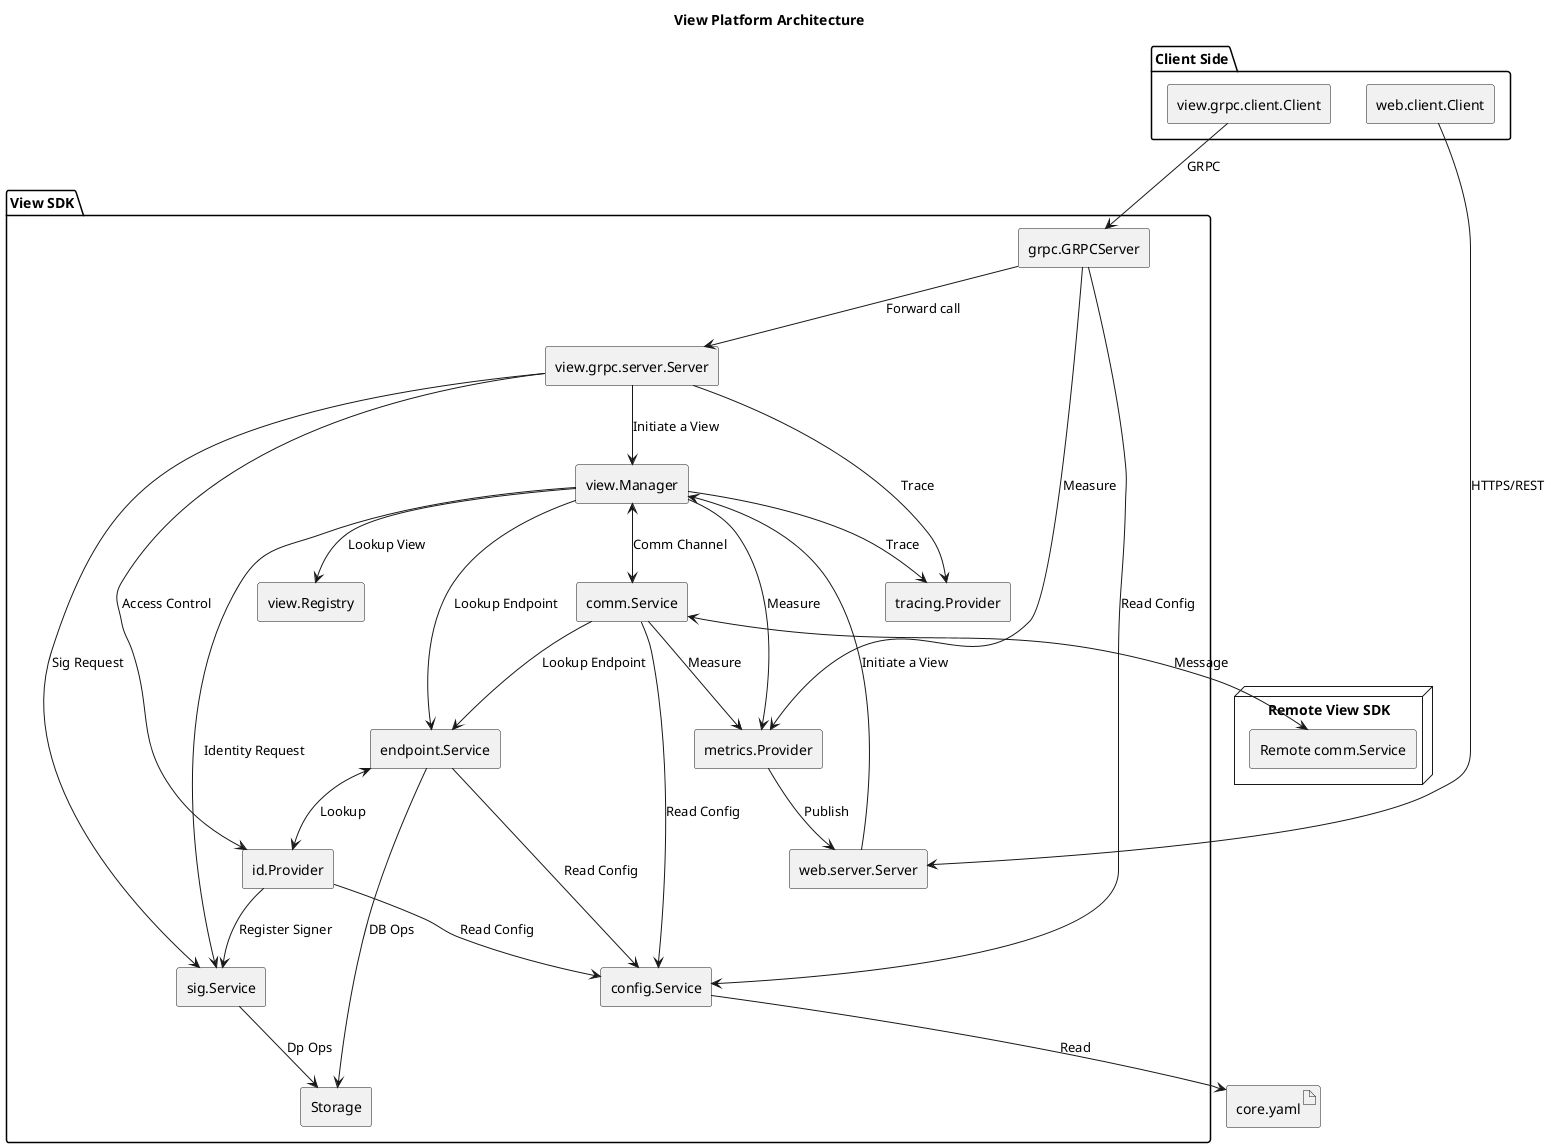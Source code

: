 @startuml
skinparam componentStyle rectangle

title View Platform Architecture

artifact "core.yaml" as Config

package "Client Side" {
  [view.grpc.client.Client]
  [web.client.Client]
}

package "View SDK" {
  [view.grpc.client.Client] --> [grpc.GRPCServer] : GRPC
  [web.client.Client] --> [web.server.Server] : HTTPS/REST

  [grpc.GRPCServer] --> [view.grpc.server.Server] : Forward call
  [grpc.GRPCServer] --> [config.Service] : Read Config
  [grpc.GRPCServer] --> [metrics.Provider] : Measure

  [view.grpc.server.Server] --> [sig.Service] : Sig Request
  [view.grpc.server.Server] --> [view.Manager] : Initiate a View
  [view.grpc.server.Server] --> [id.Provider] : Access Control
  [view.grpc.server.Server] --> [tracing.Provider] : Trace

  [web.server.Server] --> [view.Manager] : Initiate a View

  [view.Manager] --> [view.Registry] : Lookup View
  [view.Manager] <--> [comm.Service] : Comm Channel
  [view.Manager] --> [endpoint.Service] : Lookup Endpoint
  [view.Manager] --> [sig.Service] : Identity Request
  [view.Manager] --> [tracing.Provider] : Trace
  [view.Manager] --> [metrics.Provider] : Measure

  [comm.Service] --> [config.Service] : Read Config
  [comm.Service] --> [metrics.Provider] : Measure
  [comm.Service] --> [endpoint.Service] : Lookup Endpoint

  [endpoint.Service] --> [Storage]: DB Ops
  [endpoint.Service] --> [config.Service]: Read Config
  [endpoint.Service] <--> [id.Provider] : Lookup

  [sig.Service] --> [Storage] : Dp Ops

  [id.Provider] -->  [sig.Service] : Register Signer
  [id.Provider] --> [config.Service] : Read Config

  [config.Service] --> [Config] : Read

  [metrics.Provider] --> [web.server.Server] : Publish
}

node "Remote View SDK" {
  [Remote comm.Service]
}

[comm.Service] <--> [Remote comm.Service] : Message

@enduml
